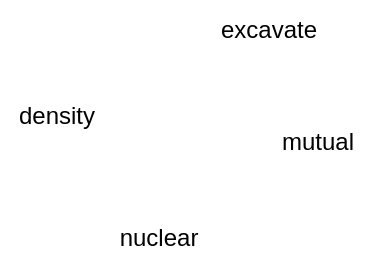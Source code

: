<mxfile version="22.1.0" type="github">
  <diagram name="第 1 页" id="VXZyrihvDa2prKkC_Pbu">
    <mxGraphModel dx="2522" dy="1317" grid="0" gridSize="10" guides="1" tooltips="1" connect="1" arrows="1" fold="1" page="1" pageScale="1" pageWidth="827" pageHeight="1169" math="0" shadow="0">
      <root>
        <mxCell id="0" />
        <mxCell id="1" parent="0" />
        <mxCell id="dVjBlAb2x-MTVGUW3b8g-1" value="excavate" style="text;html=1;align=center;verticalAlign=middle;resizable=0;points=[];autosize=1;strokeColor=none;fillColor=none;" vertex="1" parent="1">
          <mxGeometry x="262" width="70" height="30" as="geometry" />
        </mxCell>
        <mxCell id="dVjBlAb2x-MTVGUW3b8g-2" value="density" style="text;html=1;align=center;verticalAlign=middle;resizable=0;points=[];autosize=1;strokeColor=none;fillColor=none;" vertex="1" parent="1">
          <mxGeometry x="163" y="45" width="56" height="26" as="geometry" />
        </mxCell>
        <mxCell id="dVjBlAb2x-MTVGUW3b8g-3" value="nuclear" style="text;html=1;align=center;verticalAlign=middle;resizable=0;points=[];autosize=1;strokeColor=none;fillColor=none;" vertex="1" parent="1">
          <mxGeometry x="213" y="106" width="57" height="26" as="geometry" />
        </mxCell>
        <mxCell id="dVjBlAb2x-MTVGUW3b8g-4" value="mutual" style="text;strokeColor=none;align=center;fillColor=none;html=1;verticalAlign=middle;whiteSpace=wrap;rounded=0;" vertex="1" parent="1">
          <mxGeometry x="292" y="56" width="60" height="30" as="geometry" />
        </mxCell>
      </root>
    </mxGraphModel>
  </diagram>
</mxfile>
